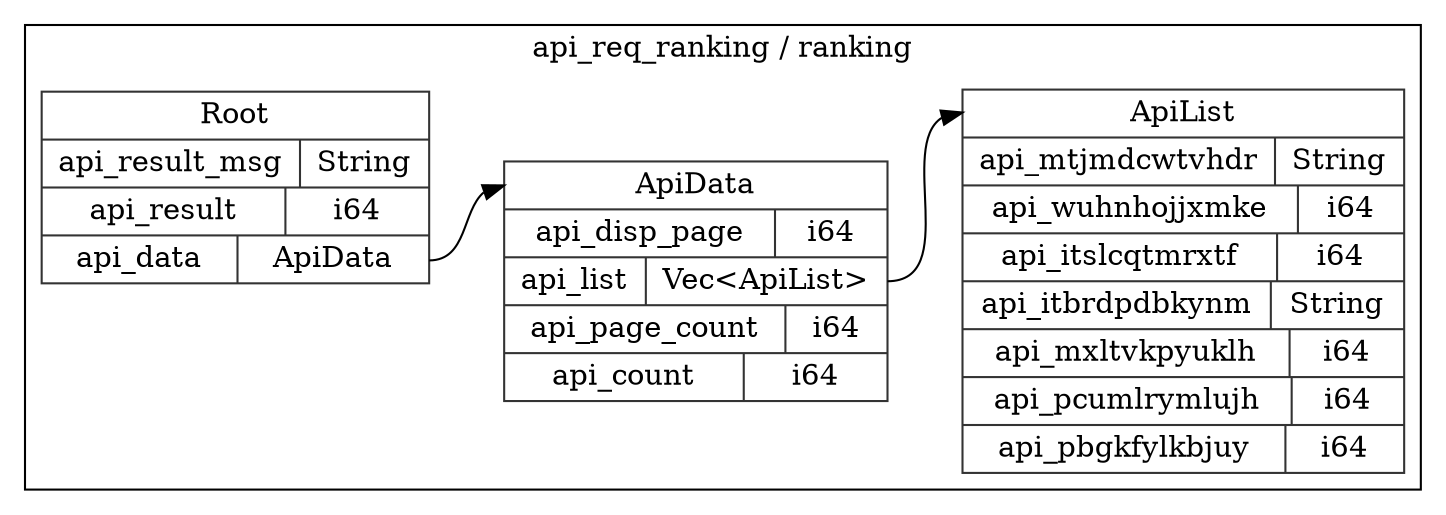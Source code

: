 digraph {
  rankdir=LR;
  subgraph cluster_0 {
    label="api_req_ranking / ranking";
    node [style="filled", color=white, style="solid", color=gray20];
    api_req_ranking__ranking__ApiData [label="<ApiData> ApiData  | { api_disp_page | <api_disp_page> i64 } | { api_list | <api_list> Vec\<ApiList\> } | { api_page_count | <api_page_count> i64 } | { api_count | <api_count> i64 }", shape=record];
    api_req_ranking__ranking__ApiList;
    api_req_ranking__ranking__ApiData:api_list:e -> api_req_ranking__ranking__ApiList:ApiList:w;
    api_req_ranking__ranking__ApiList [label="<ApiList> ApiList  | { api_mtjmdcwtvhdr | <api_mtjmdcwtvhdr> String } | { api_wuhnhojjxmke | <api_wuhnhojjxmke> i64 } | { api_itslcqtmrxtf | <api_itslcqtmrxtf> i64 } | { api_itbrdpdbkynm | <api_itbrdpdbkynm> String } | { api_mxltvkpyuklh | <api_mxltvkpyuklh> i64 } | { api_pcumlrymlujh | <api_pcumlrymlujh> i64 } | { api_pbgkfylkbjuy | <api_pbgkfylkbjuy> i64 }", shape=record];
    api_req_ranking__ranking__Root [label="<Root> Root  | { api_result_msg | <api_result_msg> String } | { api_result | <api_result> i64 } | { api_data | <api_data> ApiData }", shape=record];
    api_req_ranking__ranking__Root:api_data:e -> api_req_ranking__ranking__ApiData:ApiData:w;
  }
}
